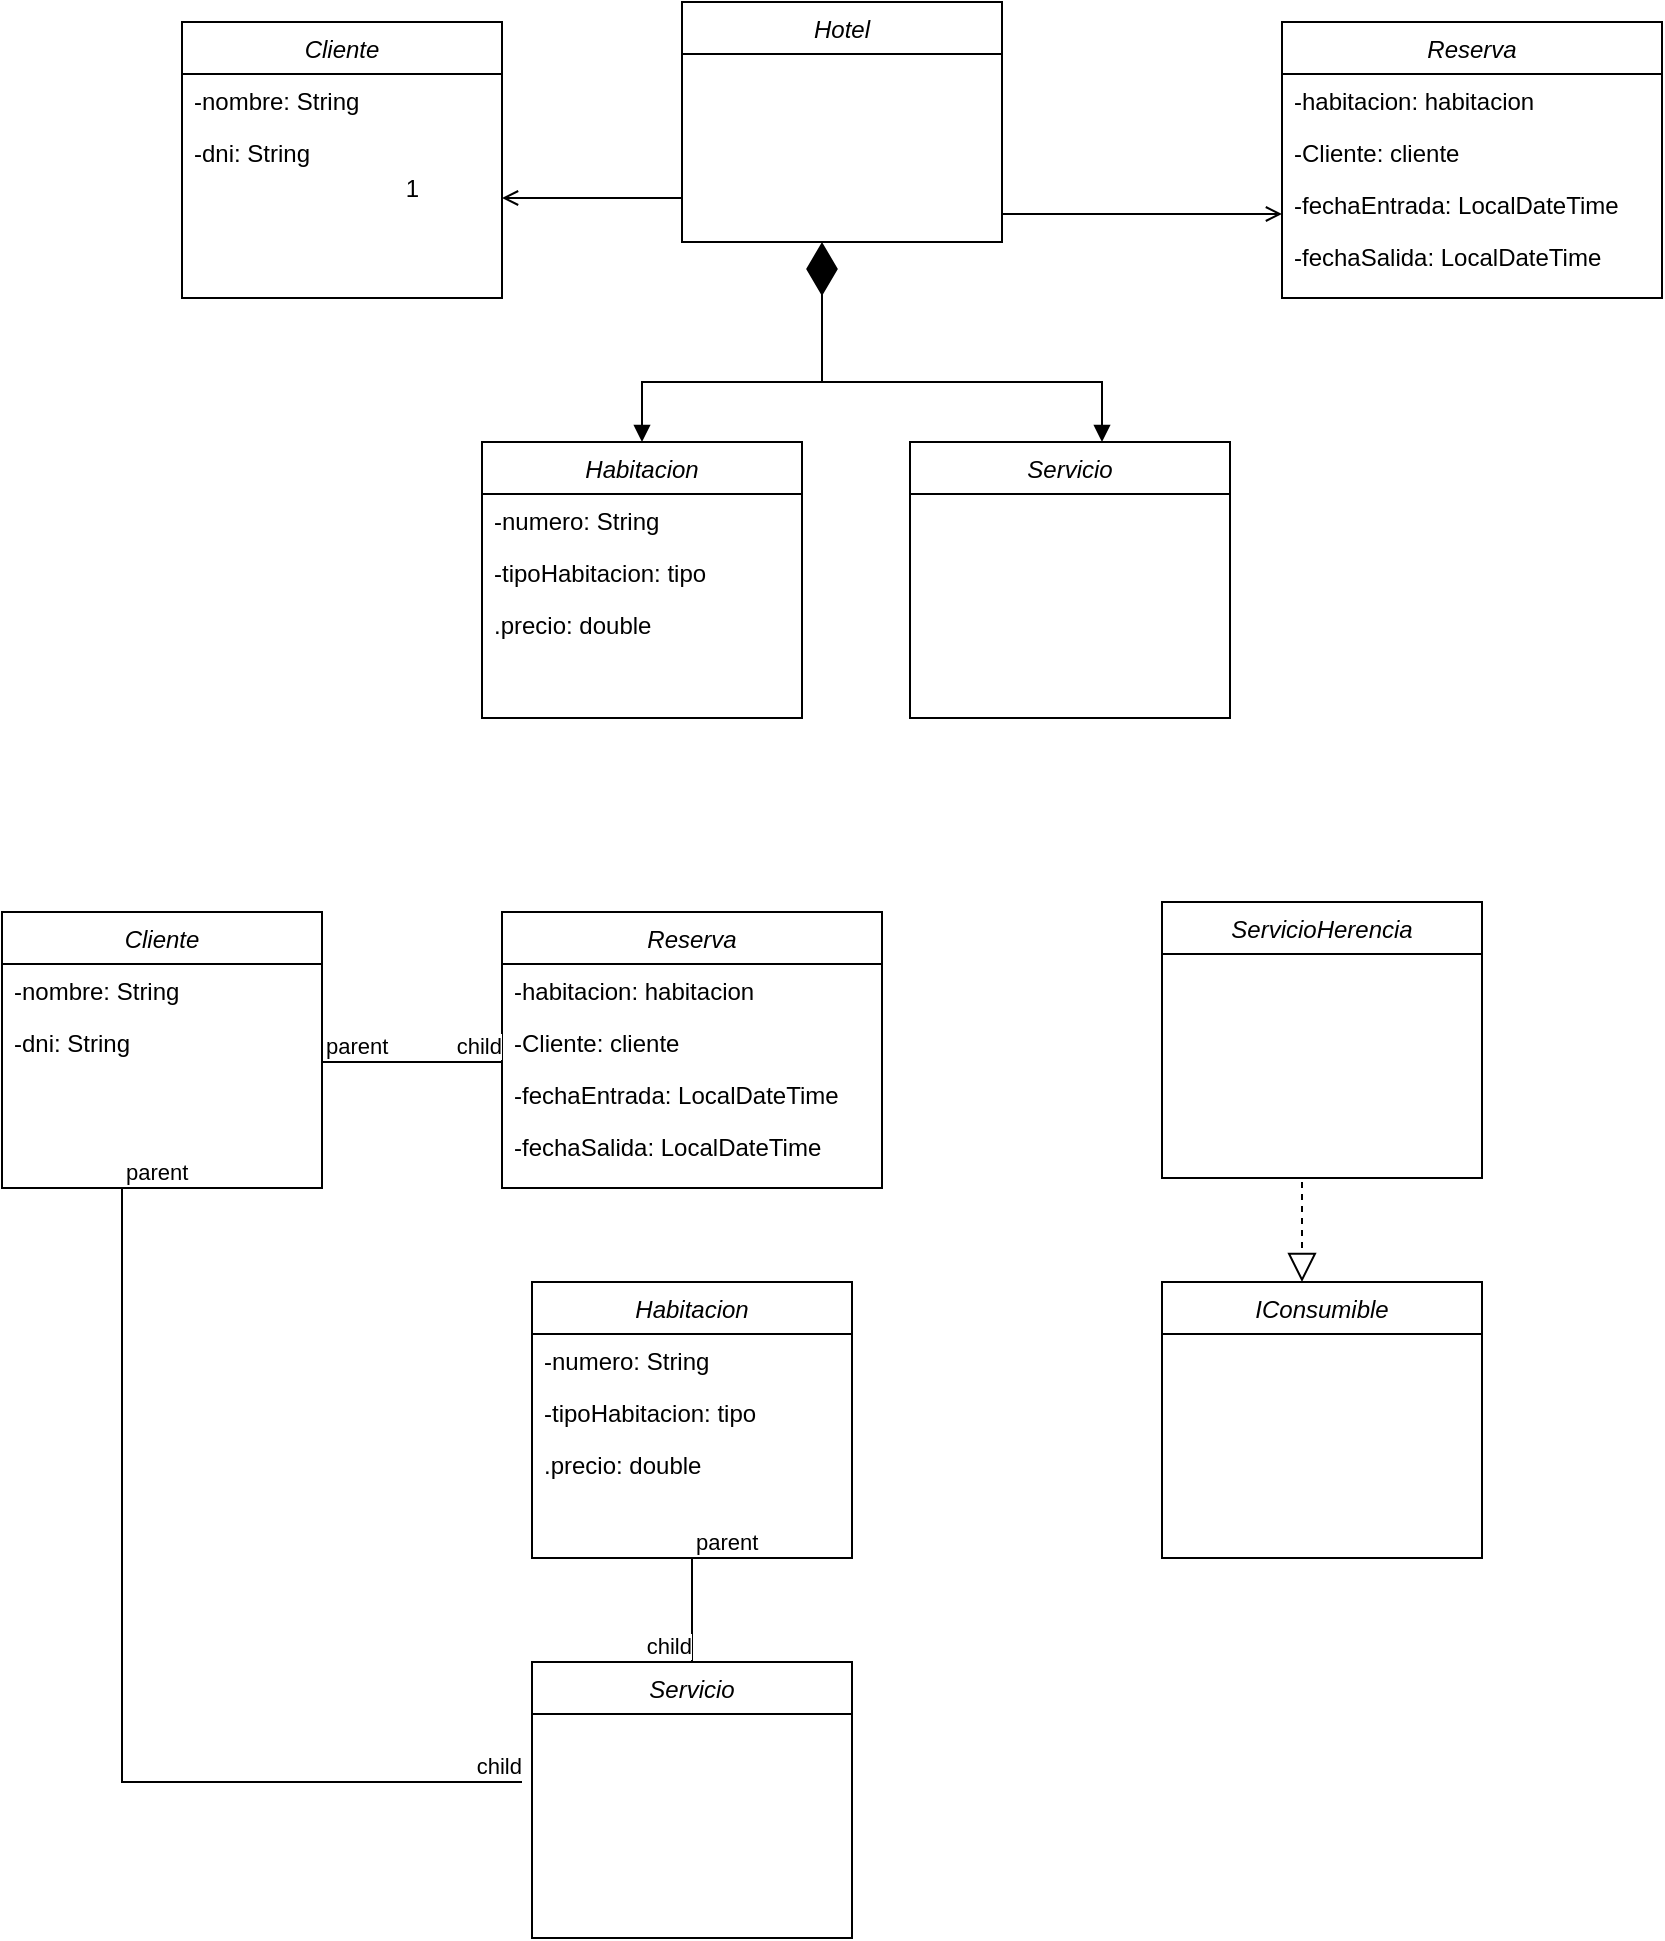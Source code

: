 <mxfile version="24.7.13">
  <diagram id="C5RBs43oDa-KdzZeNtuy" name="Page-1">
    <mxGraphModel dx="1947" dy="426" grid="1" gridSize="10" guides="1" tooltips="1" connect="1" arrows="1" fold="1" page="1" pageScale="1" pageWidth="827" pageHeight="1169" math="0" shadow="0">
      <root>
        <mxCell id="WIyWlLk6GJQsqaUBKTNV-0" />
        <mxCell id="WIyWlLk6GJQsqaUBKTNV-1" parent="WIyWlLk6GJQsqaUBKTNV-0" />
        <mxCell id="zkfFHV4jXpPFQw0GAbJ--0" value="Hotel" style="swimlane;fontStyle=2;align=center;verticalAlign=top;childLayout=stackLayout;horizontal=1;startSize=26;horizontalStack=0;resizeParent=1;resizeLast=0;collapsible=1;marginBottom=0;rounded=0;shadow=0;strokeWidth=1;" parent="WIyWlLk6GJQsqaUBKTNV-1" vertex="1">
          <mxGeometry x="220" y="130" width="160" height="120" as="geometry">
            <mxRectangle x="230" y="140" width="160" height="26" as="alternateBounds" />
          </mxGeometry>
        </mxCell>
        <mxCell id="iourdz4xyw0Kd0Qw91tp-29" value="" style="endArrow=open;shadow=0;strokeWidth=1;rounded=0;curved=0;endFill=1;edgeStyle=elbowEdgeStyle;elbow=vertical;" edge="1" parent="zkfFHV4jXpPFQw0GAbJ--0">
          <mxGeometry x="0.5" y="41" relative="1" as="geometry">
            <mxPoint y="98" as="sourcePoint" />
            <mxPoint x="-90" y="98" as="targetPoint" />
            <mxPoint x="-40" y="32" as="offset" />
          </mxGeometry>
        </mxCell>
        <mxCell id="iourdz4xyw0Kd0Qw91tp-31" value="1" style="resizable=0;align=right;verticalAlign=bottom;labelBackgroundColor=none;fontSize=12;" connectable="0" vertex="1" parent="iourdz4xyw0Kd0Qw91tp-29">
          <mxGeometry x="1" relative="1" as="geometry">
            <mxPoint x="-40" y="4" as="offset" />
          </mxGeometry>
        </mxCell>
        <mxCell id="zkfFHV4jXpPFQw0GAbJ--26" value="" style="endArrow=open;shadow=0;strokeWidth=1;rounded=0;curved=0;endFill=1;edgeStyle=elbowEdgeStyle;elbow=vertical;" parent="WIyWlLk6GJQsqaUBKTNV-1" source="zkfFHV4jXpPFQw0GAbJ--0" edge="1">
          <mxGeometry x="0.5" y="41" relative="1" as="geometry">
            <mxPoint x="380" y="192" as="sourcePoint" />
            <mxPoint x="520" y="236" as="targetPoint" />
            <mxPoint x="-40" y="32" as="offset" />
          </mxGeometry>
        </mxCell>
        <mxCell id="iourdz4xyw0Kd0Qw91tp-12" value="Cliente" style="swimlane;fontStyle=2;align=center;verticalAlign=top;childLayout=stackLayout;horizontal=1;startSize=26;horizontalStack=0;resizeParent=1;resizeLast=0;collapsible=1;marginBottom=0;rounded=0;shadow=0;strokeWidth=1;" vertex="1" parent="WIyWlLk6GJQsqaUBKTNV-1">
          <mxGeometry x="-30" y="140" width="160" height="138" as="geometry">
            <mxRectangle x="230" y="140" width="160" height="26" as="alternateBounds" />
          </mxGeometry>
        </mxCell>
        <mxCell id="iourdz4xyw0Kd0Qw91tp-13" value="-nombre: String" style="text;strokeColor=none;fillColor=none;align=left;verticalAlign=top;spacingLeft=4;spacingRight=4;overflow=hidden;rotatable=0;points=[[0,0.5],[1,0.5]];portConstraint=eastwest;whiteSpace=wrap;html=1;" vertex="1" parent="iourdz4xyw0Kd0Qw91tp-12">
          <mxGeometry y="26" width="160" height="26" as="geometry" />
        </mxCell>
        <mxCell id="iourdz4xyw0Kd0Qw91tp-15" value="-dni: String" style="text;strokeColor=none;fillColor=none;align=left;verticalAlign=top;spacingLeft=4;spacingRight=4;overflow=hidden;rotatable=0;points=[[0,0.5],[1,0.5]];portConstraint=eastwest;whiteSpace=wrap;html=1;" vertex="1" parent="iourdz4xyw0Kd0Qw91tp-12">
          <mxGeometry y="52" width="160" height="26" as="geometry" />
        </mxCell>
        <mxCell id="iourdz4xyw0Kd0Qw91tp-17" value="Reserva&#xa;" style="swimlane;fontStyle=2;align=center;verticalAlign=top;childLayout=stackLayout;horizontal=1;startSize=26;horizontalStack=0;resizeParent=1;resizeLast=0;collapsible=1;marginBottom=0;rounded=0;shadow=0;strokeWidth=1;" vertex="1" parent="WIyWlLk6GJQsqaUBKTNV-1">
          <mxGeometry x="520" y="140" width="190" height="138" as="geometry">
            <mxRectangle x="230" y="140" width="160" height="26" as="alternateBounds" />
          </mxGeometry>
        </mxCell>
        <mxCell id="iourdz4xyw0Kd0Qw91tp-18" value="-habitacion: habitacion&lt;span style=&quot;white-space: pre;&quot;&gt;&#x9;&lt;/span&gt;" style="text;strokeColor=none;fillColor=none;align=left;verticalAlign=top;spacingLeft=4;spacingRight=4;overflow=hidden;rotatable=0;points=[[0,0.5],[1,0.5]];portConstraint=eastwest;whiteSpace=wrap;html=1;" vertex="1" parent="iourdz4xyw0Kd0Qw91tp-17">
          <mxGeometry y="26" width="190" height="26" as="geometry" />
        </mxCell>
        <mxCell id="iourdz4xyw0Kd0Qw91tp-19" value="-Cliente: cliente" style="text;strokeColor=none;fillColor=none;align=left;verticalAlign=top;spacingLeft=4;spacingRight=4;overflow=hidden;rotatable=0;points=[[0,0.5],[1,0.5]];portConstraint=eastwest;whiteSpace=wrap;html=1;" vertex="1" parent="iourdz4xyw0Kd0Qw91tp-17">
          <mxGeometry y="52" width="190" height="26" as="geometry" />
        </mxCell>
        <mxCell id="iourdz4xyw0Kd0Qw91tp-21" value="-fechaEntrada: LocalDateTime" style="text;strokeColor=none;fillColor=none;align=left;verticalAlign=top;spacingLeft=4;spacingRight=4;overflow=hidden;rotatable=0;points=[[0,0.5],[1,0.5]];portConstraint=eastwest;whiteSpace=wrap;html=1;" vertex="1" parent="iourdz4xyw0Kd0Qw91tp-17">
          <mxGeometry y="78" width="190" height="26" as="geometry" />
        </mxCell>
        <mxCell id="iourdz4xyw0Kd0Qw91tp-20" value="-fechaSalida: LocalDateTime" style="text;strokeColor=none;fillColor=none;align=left;verticalAlign=top;spacingLeft=4;spacingRight=4;overflow=hidden;rotatable=0;points=[[0,0.5],[1,0.5]];portConstraint=eastwest;whiteSpace=wrap;html=1;" vertex="1" parent="iourdz4xyw0Kd0Qw91tp-17">
          <mxGeometry y="104" width="190" height="26" as="geometry" />
        </mxCell>
        <mxCell id="iourdz4xyw0Kd0Qw91tp-22" value="Habitacion" style="swimlane;fontStyle=2;align=center;verticalAlign=top;childLayout=stackLayout;horizontal=1;startSize=26;horizontalStack=0;resizeParent=1;resizeLast=0;collapsible=1;marginBottom=0;rounded=0;shadow=0;strokeWidth=1;" vertex="1" parent="WIyWlLk6GJQsqaUBKTNV-1">
          <mxGeometry x="120" y="350" width="160" height="138" as="geometry">
            <mxRectangle x="230" y="140" width="160" height="26" as="alternateBounds" />
          </mxGeometry>
        </mxCell>
        <mxCell id="iourdz4xyw0Kd0Qw91tp-23" value="-numero: String" style="text;strokeColor=none;fillColor=none;align=left;verticalAlign=top;spacingLeft=4;spacingRight=4;overflow=hidden;rotatable=0;points=[[0,0.5],[1,0.5]];portConstraint=eastwest;whiteSpace=wrap;html=1;" vertex="1" parent="iourdz4xyw0Kd0Qw91tp-22">
          <mxGeometry y="26" width="160" height="26" as="geometry" />
        </mxCell>
        <mxCell id="iourdz4xyw0Kd0Qw91tp-24" value="-tipoHabitacion: tipo" style="text;strokeColor=none;fillColor=none;align=left;verticalAlign=top;spacingLeft=4;spacingRight=4;overflow=hidden;rotatable=0;points=[[0,0.5],[1,0.5]];portConstraint=eastwest;whiteSpace=wrap;html=1;" vertex="1" parent="iourdz4xyw0Kd0Qw91tp-22">
          <mxGeometry y="52" width="160" height="26" as="geometry" />
        </mxCell>
        <mxCell id="iourdz4xyw0Kd0Qw91tp-28" value=".precio: double" style="text;strokeColor=none;fillColor=none;align=left;verticalAlign=top;spacingLeft=4;spacingRight=4;overflow=hidden;rotatable=0;points=[[0,0.5],[1,0.5]];portConstraint=eastwest;whiteSpace=wrap;html=1;" vertex="1" parent="iourdz4xyw0Kd0Qw91tp-22">
          <mxGeometry y="78" width="160" height="26" as="geometry" />
        </mxCell>
        <mxCell id="iourdz4xyw0Kd0Qw91tp-25" value="Servicio" style="swimlane;fontStyle=2;align=center;verticalAlign=top;childLayout=stackLayout;horizontal=1;startSize=26;horizontalStack=0;resizeParent=1;resizeLast=0;collapsible=1;marginBottom=0;rounded=0;shadow=0;strokeWidth=1;" vertex="1" parent="WIyWlLk6GJQsqaUBKTNV-1">
          <mxGeometry x="334" y="350" width="160" height="138" as="geometry">
            <mxRectangle x="230" y="140" width="160" height="26" as="alternateBounds" />
          </mxGeometry>
        </mxCell>
        <mxCell id="iourdz4xyw0Kd0Qw91tp-33" value="" style="endArrow=block;startArrow=block;endFill=1;startFill=1;html=1;rounded=0;exitX=0.5;exitY=0;exitDx=0;exitDy=0;entryX=0.6;entryY=0;entryDx=0;entryDy=0;entryPerimeter=0;" edge="1" parent="WIyWlLk6GJQsqaUBKTNV-1" source="iourdz4xyw0Kd0Qw91tp-22" target="iourdz4xyw0Kd0Qw91tp-25">
          <mxGeometry width="160" relative="1" as="geometry">
            <mxPoint x="210" y="330" as="sourcePoint" />
            <mxPoint x="435.04" y="316.964" as="targetPoint" />
            <Array as="points">
              <mxPoint x="200" y="320" />
              <mxPoint x="300" y="320" />
              <mxPoint x="430" y="320" />
            </Array>
          </mxGeometry>
        </mxCell>
        <mxCell id="iourdz4xyw0Kd0Qw91tp-34" value="" style="endArrow=diamondThin;endFill=1;endSize=24;html=1;rounded=0;" edge="1" parent="WIyWlLk6GJQsqaUBKTNV-1">
          <mxGeometry width="160" relative="1" as="geometry">
            <mxPoint x="290" y="320" as="sourcePoint" />
            <mxPoint x="290" y="250" as="targetPoint" />
          </mxGeometry>
        </mxCell>
        <mxCell id="iourdz4xyw0Kd0Qw91tp-35" value="Cliente" style="swimlane;fontStyle=2;align=center;verticalAlign=top;childLayout=stackLayout;horizontal=1;startSize=26;horizontalStack=0;resizeParent=1;resizeLast=0;collapsible=1;marginBottom=0;rounded=0;shadow=0;strokeWidth=1;" vertex="1" parent="WIyWlLk6GJQsqaUBKTNV-1">
          <mxGeometry x="-120" y="585" width="160" height="138" as="geometry">
            <mxRectangle x="230" y="140" width="160" height="26" as="alternateBounds" />
          </mxGeometry>
        </mxCell>
        <mxCell id="iourdz4xyw0Kd0Qw91tp-36" value="-nombre: String" style="text;strokeColor=none;fillColor=none;align=left;verticalAlign=top;spacingLeft=4;spacingRight=4;overflow=hidden;rotatable=0;points=[[0,0.5],[1,0.5]];portConstraint=eastwest;whiteSpace=wrap;html=1;" vertex="1" parent="iourdz4xyw0Kd0Qw91tp-35">
          <mxGeometry y="26" width="160" height="26" as="geometry" />
        </mxCell>
        <mxCell id="iourdz4xyw0Kd0Qw91tp-37" value="-dni: String" style="text;strokeColor=none;fillColor=none;align=left;verticalAlign=top;spacingLeft=4;spacingRight=4;overflow=hidden;rotatable=0;points=[[0,0.5],[1,0.5]];portConstraint=eastwest;whiteSpace=wrap;html=1;" vertex="1" parent="iourdz4xyw0Kd0Qw91tp-35">
          <mxGeometry y="52" width="160" height="26" as="geometry" />
        </mxCell>
        <mxCell id="iourdz4xyw0Kd0Qw91tp-38" value="Reserva&#xa;" style="swimlane;fontStyle=2;align=center;verticalAlign=top;childLayout=stackLayout;horizontal=1;startSize=26;horizontalStack=0;resizeParent=1;resizeLast=0;collapsible=1;marginBottom=0;rounded=0;shadow=0;strokeWidth=1;" vertex="1" parent="WIyWlLk6GJQsqaUBKTNV-1">
          <mxGeometry x="130" y="585" width="190" height="138" as="geometry">
            <mxRectangle x="230" y="140" width="160" height="26" as="alternateBounds" />
          </mxGeometry>
        </mxCell>
        <mxCell id="iourdz4xyw0Kd0Qw91tp-39" value="-habitacion: habitacion&lt;span style=&quot;white-space: pre;&quot;&gt;&#x9;&lt;/span&gt;" style="text;strokeColor=none;fillColor=none;align=left;verticalAlign=top;spacingLeft=4;spacingRight=4;overflow=hidden;rotatable=0;points=[[0,0.5],[1,0.5]];portConstraint=eastwest;whiteSpace=wrap;html=1;" vertex="1" parent="iourdz4xyw0Kd0Qw91tp-38">
          <mxGeometry y="26" width="190" height="26" as="geometry" />
        </mxCell>
        <mxCell id="iourdz4xyw0Kd0Qw91tp-40" value="-Cliente: cliente" style="text;strokeColor=none;fillColor=none;align=left;verticalAlign=top;spacingLeft=4;spacingRight=4;overflow=hidden;rotatable=0;points=[[0,0.5],[1,0.5]];portConstraint=eastwest;whiteSpace=wrap;html=1;" vertex="1" parent="iourdz4xyw0Kd0Qw91tp-38">
          <mxGeometry y="52" width="190" height="26" as="geometry" />
        </mxCell>
        <mxCell id="iourdz4xyw0Kd0Qw91tp-41" value="-fechaEntrada: LocalDateTime" style="text;strokeColor=none;fillColor=none;align=left;verticalAlign=top;spacingLeft=4;spacingRight=4;overflow=hidden;rotatable=0;points=[[0,0.5],[1,0.5]];portConstraint=eastwest;whiteSpace=wrap;html=1;" vertex="1" parent="iourdz4xyw0Kd0Qw91tp-38">
          <mxGeometry y="78" width="190" height="26" as="geometry" />
        </mxCell>
        <mxCell id="iourdz4xyw0Kd0Qw91tp-42" value="-fechaSalida: LocalDateTime" style="text;strokeColor=none;fillColor=none;align=left;verticalAlign=top;spacingLeft=4;spacingRight=4;overflow=hidden;rotatable=0;points=[[0,0.5],[1,0.5]];portConstraint=eastwest;whiteSpace=wrap;html=1;" vertex="1" parent="iourdz4xyw0Kd0Qw91tp-38">
          <mxGeometry y="104" width="190" height="26" as="geometry" />
        </mxCell>
        <mxCell id="iourdz4xyw0Kd0Qw91tp-43" value="Habitacion" style="swimlane;fontStyle=2;align=center;verticalAlign=top;childLayout=stackLayout;horizontal=1;startSize=26;horizontalStack=0;resizeParent=1;resizeLast=0;collapsible=1;marginBottom=0;rounded=0;shadow=0;strokeWidth=1;" vertex="1" parent="WIyWlLk6GJQsqaUBKTNV-1">
          <mxGeometry x="145" y="770" width="160" height="138" as="geometry">
            <mxRectangle x="230" y="140" width="160" height="26" as="alternateBounds" />
          </mxGeometry>
        </mxCell>
        <mxCell id="iourdz4xyw0Kd0Qw91tp-44" value="-numero: String" style="text;strokeColor=none;fillColor=none;align=left;verticalAlign=top;spacingLeft=4;spacingRight=4;overflow=hidden;rotatable=0;points=[[0,0.5],[1,0.5]];portConstraint=eastwest;whiteSpace=wrap;html=1;" vertex="1" parent="iourdz4xyw0Kd0Qw91tp-43">
          <mxGeometry y="26" width="160" height="26" as="geometry" />
        </mxCell>
        <mxCell id="iourdz4xyw0Kd0Qw91tp-45" value="-tipoHabitacion: tipo" style="text;strokeColor=none;fillColor=none;align=left;verticalAlign=top;spacingLeft=4;spacingRight=4;overflow=hidden;rotatable=0;points=[[0,0.5],[1,0.5]];portConstraint=eastwest;whiteSpace=wrap;html=1;" vertex="1" parent="iourdz4xyw0Kd0Qw91tp-43">
          <mxGeometry y="52" width="160" height="26" as="geometry" />
        </mxCell>
        <mxCell id="iourdz4xyw0Kd0Qw91tp-46" value=".precio: double" style="text;strokeColor=none;fillColor=none;align=left;verticalAlign=top;spacingLeft=4;spacingRight=4;overflow=hidden;rotatable=0;points=[[0,0.5],[1,0.5]];portConstraint=eastwest;whiteSpace=wrap;html=1;" vertex="1" parent="iourdz4xyw0Kd0Qw91tp-43">
          <mxGeometry y="78" width="160" height="26" as="geometry" />
        </mxCell>
        <mxCell id="iourdz4xyw0Kd0Qw91tp-47" value="ServicioHerencia" style="swimlane;fontStyle=2;align=center;verticalAlign=top;childLayout=stackLayout;horizontal=1;startSize=26;horizontalStack=0;resizeParent=1;resizeLast=0;collapsible=1;marginBottom=0;rounded=0;shadow=0;strokeWidth=1;" vertex="1" parent="WIyWlLk6GJQsqaUBKTNV-1">
          <mxGeometry x="460" y="580" width="160" height="138" as="geometry">
            <mxRectangle x="230" y="140" width="160" height="26" as="alternateBounds" />
          </mxGeometry>
        </mxCell>
        <mxCell id="iourdz4xyw0Kd0Qw91tp-48" value="IConsumible" style="swimlane;fontStyle=2;align=center;verticalAlign=top;childLayout=stackLayout;horizontal=1;startSize=26;horizontalStack=0;resizeParent=1;resizeLast=0;collapsible=1;marginBottom=0;rounded=0;shadow=0;strokeWidth=1;" vertex="1" parent="WIyWlLk6GJQsqaUBKTNV-1">
          <mxGeometry x="460" y="770" width="160" height="138" as="geometry">
            <mxRectangle x="230" y="140" width="160" height="26" as="alternateBounds" />
          </mxGeometry>
        </mxCell>
        <mxCell id="iourdz4xyw0Kd0Qw91tp-49" value="Servicio" style="swimlane;fontStyle=2;align=center;verticalAlign=top;childLayout=stackLayout;horizontal=1;startSize=26;horizontalStack=0;resizeParent=1;resizeLast=0;collapsible=1;marginBottom=0;rounded=0;shadow=0;strokeWidth=1;" vertex="1" parent="WIyWlLk6GJQsqaUBKTNV-1">
          <mxGeometry x="145" y="960" width="160" height="138" as="geometry">
            <mxRectangle x="230" y="140" width="160" height="26" as="alternateBounds" />
          </mxGeometry>
        </mxCell>
        <mxCell id="iourdz4xyw0Kd0Qw91tp-50" value="" style="endArrow=none;html=1;edgeStyle=orthogonalEdgeStyle;rounded=0;" edge="1" parent="WIyWlLk6GJQsqaUBKTNV-1">
          <mxGeometry relative="1" as="geometry">
            <mxPoint x="-60" y="723" as="sourcePoint" />
            <mxPoint x="140" y="1020" as="targetPoint" />
            <Array as="points">
              <mxPoint x="-60" y="870" />
              <mxPoint x="-60" y="870" />
            </Array>
          </mxGeometry>
        </mxCell>
        <mxCell id="iourdz4xyw0Kd0Qw91tp-51" value="parent" style="edgeLabel;resizable=0;html=1;align=left;verticalAlign=bottom;" connectable="0" vertex="1" parent="iourdz4xyw0Kd0Qw91tp-50">
          <mxGeometry x="-1" relative="1" as="geometry" />
        </mxCell>
        <mxCell id="iourdz4xyw0Kd0Qw91tp-52" value="child" style="edgeLabel;resizable=0;html=1;align=right;verticalAlign=bottom;" connectable="0" vertex="1" parent="iourdz4xyw0Kd0Qw91tp-50">
          <mxGeometry x="1" relative="1" as="geometry" />
        </mxCell>
        <mxCell id="iourdz4xyw0Kd0Qw91tp-53" value="" style="endArrow=none;html=1;edgeStyle=orthogonalEdgeStyle;rounded=0;" edge="1" parent="WIyWlLk6GJQsqaUBKTNV-1">
          <mxGeometry relative="1" as="geometry">
            <mxPoint x="40" y="660" as="sourcePoint" />
            <mxPoint x="130" y="660" as="targetPoint" />
          </mxGeometry>
        </mxCell>
        <mxCell id="iourdz4xyw0Kd0Qw91tp-54" value="parent" style="edgeLabel;resizable=0;html=1;align=left;verticalAlign=bottom;" connectable="0" vertex="1" parent="iourdz4xyw0Kd0Qw91tp-53">
          <mxGeometry x="-1" relative="1" as="geometry" />
        </mxCell>
        <mxCell id="iourdz4xyw0Kd0Qw91tp-55" value="child" style="edgeLabel;resizable=0;html=1;align=right;verticalAlign=bottom;" connectable="0" vertex="1" parent="iourdz4xyw0Kd0Qw91tp-53">
          <mxGeometry x="1" relative="1" as="geometry" />
        </mxCell>
        <mxCell id="iourdz4xyw0Kd0Qw91tp-56" value="" style="endArrow=none;html=1;edgeStyle=orthogonalEdgeStyle;rounded=0;exitX=0.5;exitY=1;exitDx=0;exitDy=0;entryX=0.5;entryY=0;entryDx=0;entryDy=0;" edge="1" parent="WIyWlLk6GJQsqaUBKTNV-1" source="iourdz4xyw0Kd0Qw91tp-43" target="iourdz4xyw0Kd0Qw91tp-49">
          <mxGeometry relative="1" as="geometry">
            <mxPoint x="220" y="940" as="sourcePoint" />
            <mxPoint x="510" y="850" as="targetPoint" />
          </mxGeometry>
        </mxCell>
        <mxCell id="iourdz4xyw0Kd0Qw91tp-57" value="parent" style="edgeLabel;resizable=0;html=1;align=left;verticalAlign=bottom;" connectable="0" vertex="1" parent="iourdz4xyw0Kd0Qw91tp-56">
          <mxGeometry x="-1" relative="1" as="geometry" />
        </mxCell>
        <mxCell id="iourdz4xyw0Kd0Qw91tp-58" value="child" style="edgeLabel;resizable=0;html=1;align=right;verticalAlign=bottom;" connectable="0" vertex="1" parent="iourdz4xyw0Kd0Qw91tp-56">
          <mxGeometry x="1" relative="1" as="geometry" />
        </mxCell>
        <mxCell id="iourdz4xyw0Kd0Qw91tp-59" value="" style="endArrow=block;dashed=1;endFill=0;endSize=12;html=1;rounded=0;" edge="1" parent="WIyWlLk6GJQsqaUBKTNV-1">
          <mxGeometry width="160" relative="1" as="geometry">
            <mxPoint x="530" y="720" as="sourcePoint" />
            <mxPoint x="530" y="770" as="targetPoint" />
          </mxGeometry>
        </mxCell>
      </root>
    </mxGraphModel>
  </diagram>
</mxfile>
